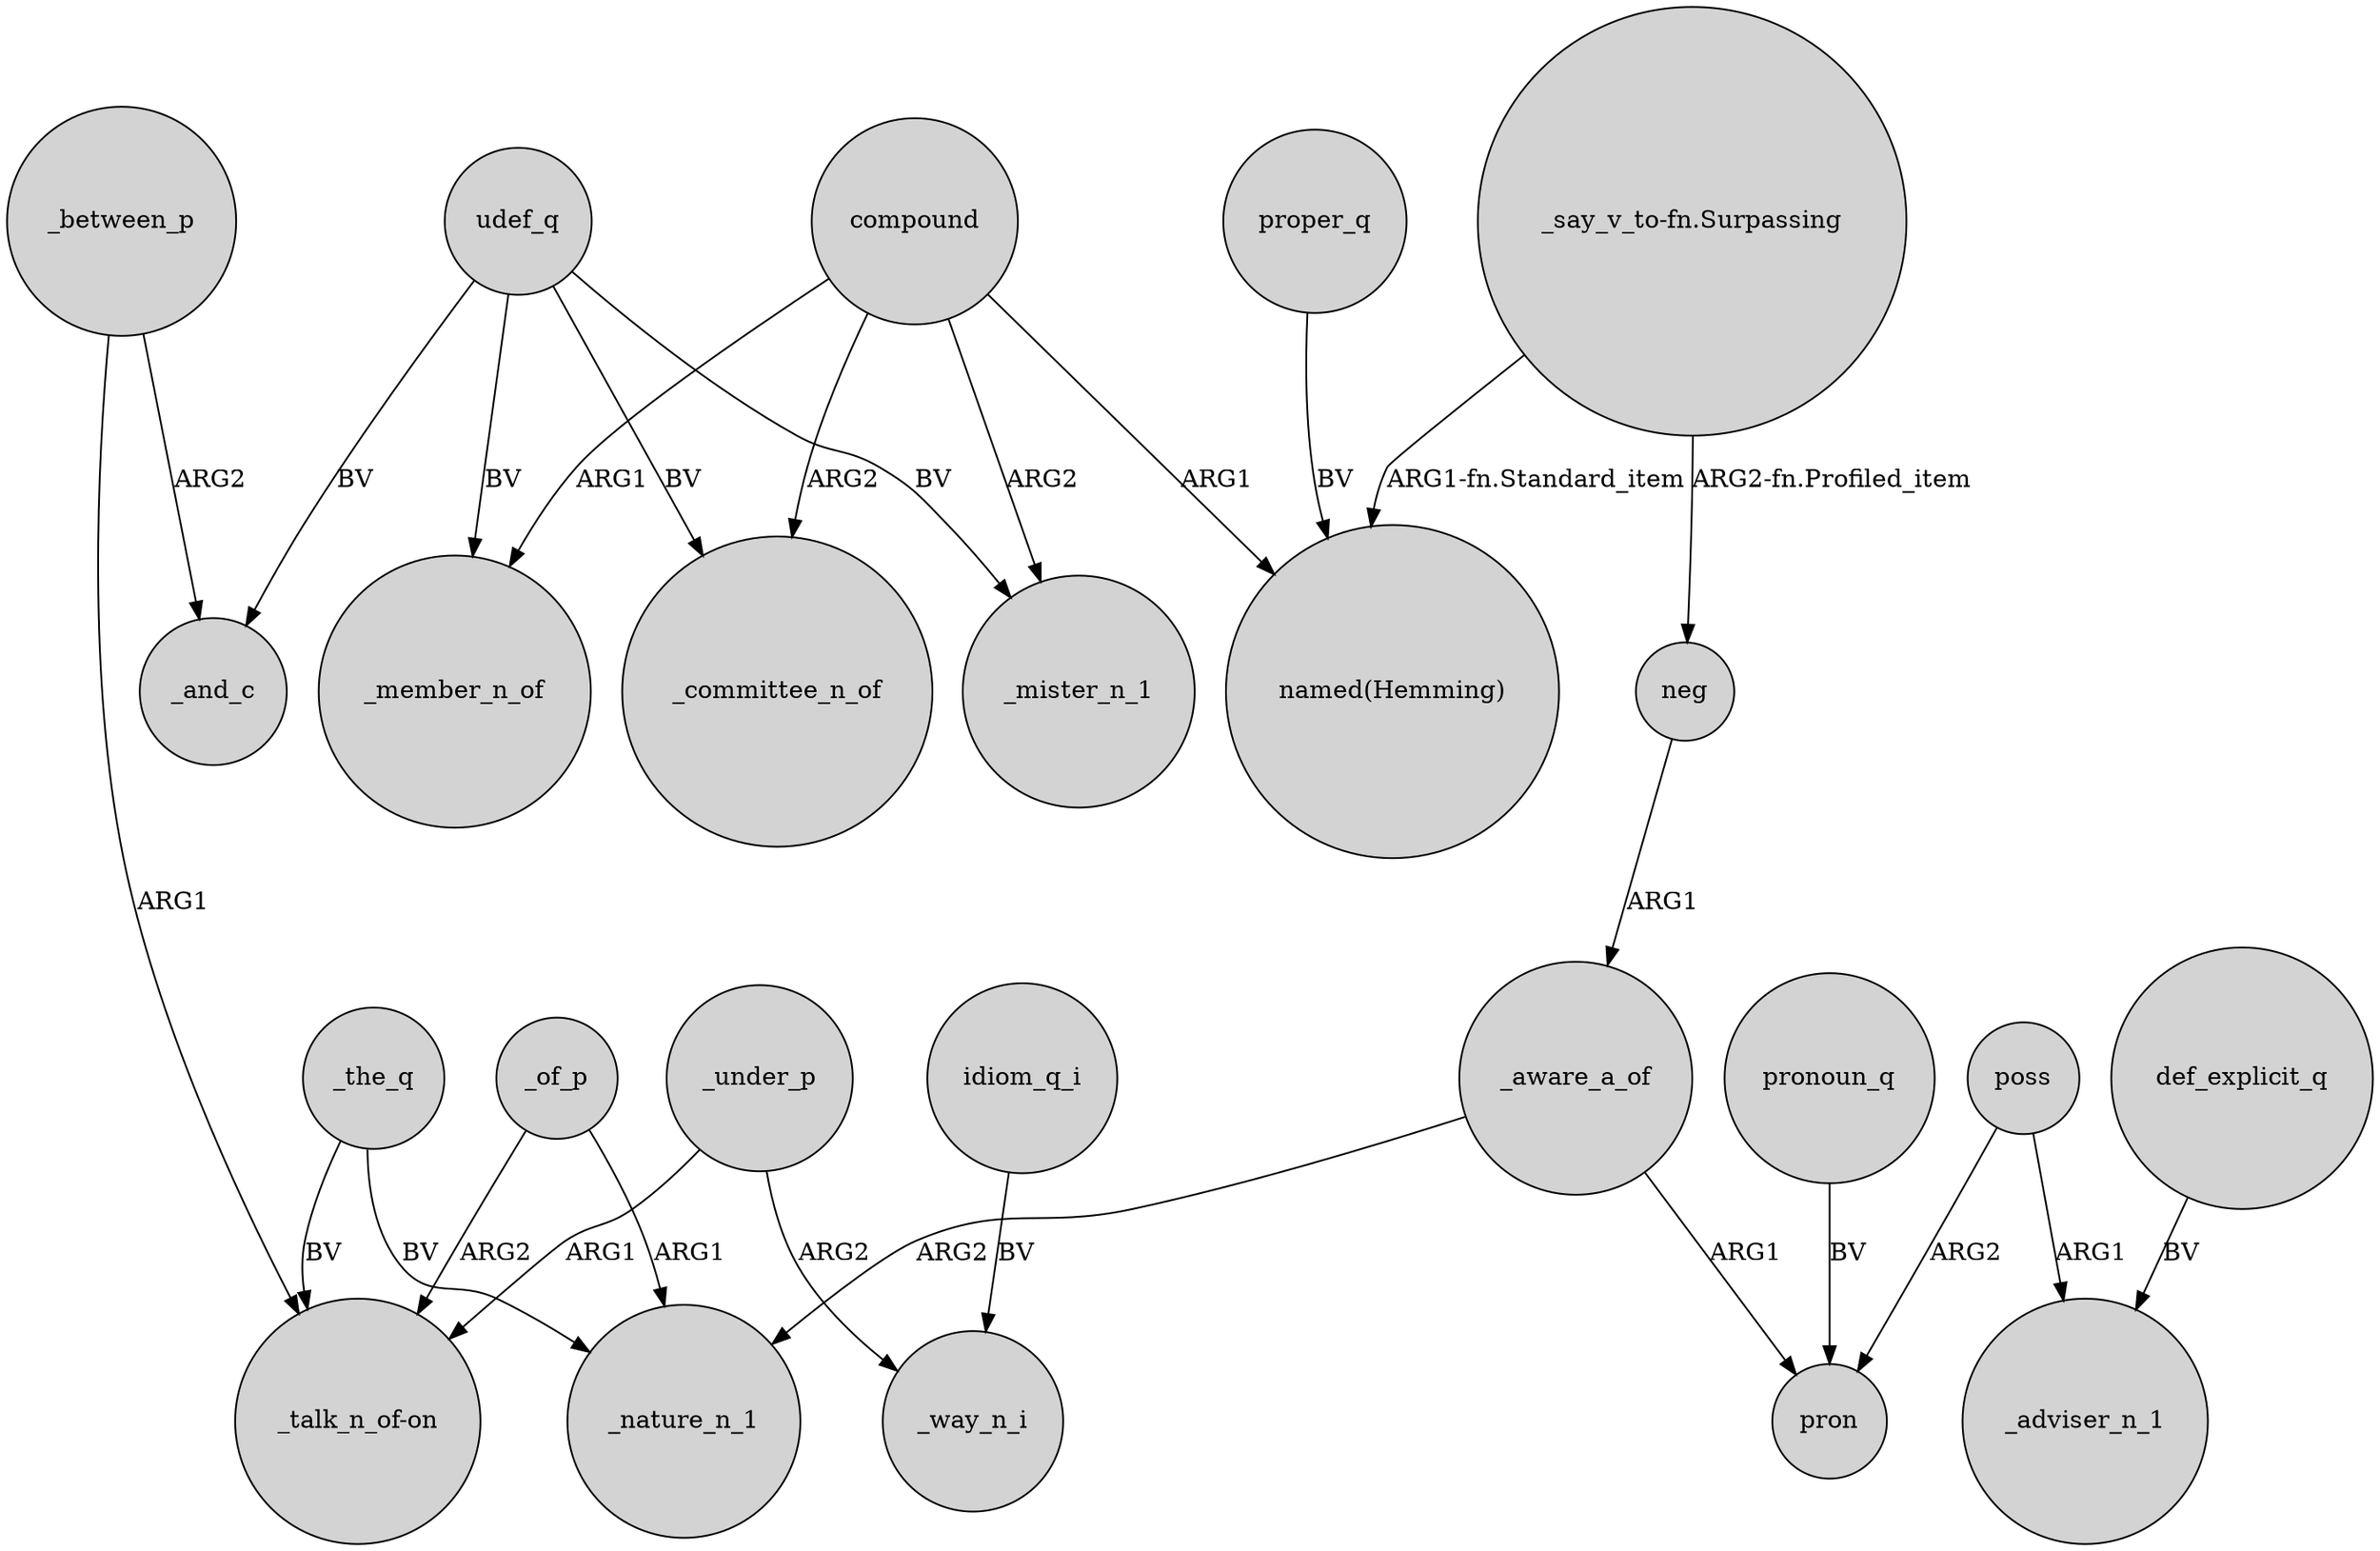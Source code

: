 digraph {
	node [shape=circle style=filled]
	_of_p -> _nature_n_1 [label=ARG1]
	compound -> _mister_n_1 [label=ARG2]
	_between_p -> "_talk_n_of-on" [label=ARG1]
	udef_q -> _member_n_of [label=BV]
	_the_q -> _nature_n_1 [label=BV]
	_under_p -> "_talk_n_of-on" [label=ARG1]
	proper_q -> "named(Hemming)" [label=BV]
	udef_q -> _and_c [label=BV]
	udef_q -> _mister_n_1 [label=BV]
	pronoun_q -> pron [label=BV]
	"_say_v_to-fn.Surpassing" -> neg [label="ARG2-fn.Profiled_item"]
	poss -> pron [label=ARG2]
	_aware_a_of -> pron [label=ARG1]
	_the_q -> "_talk_n_of-on" [label=BV]
	_under_p -> _way_n_i [label=ARG2]
	def_explicit_q -> _adviser_n_1 [label=BV]
	compound -> _member_n_of [label=ARG1]
	compound -> "named(Hemming)" [label=ARG1]
	neg -> _aware_a_of [label=ARG1]
	_aware_a_of -> _nature_n_1 [label=ARG2]
	udef_q -> _committee_n_of [label=BV]
	_of_p -> "_talk_n_of-on" [label=ARG2]
	"_say_v_to-fn.Surpassing" -> "named(Hemming)" [label="ARG1-fn.Standard_item"]
	idiom_q_i -> _way_n_i [label=BV]
	poss -> _adviser_n_1 [label=ARG1]
	_between_p -> _and_c [label=ARG2]
	compound -> _committee_n_of [label=ARG2]
}
